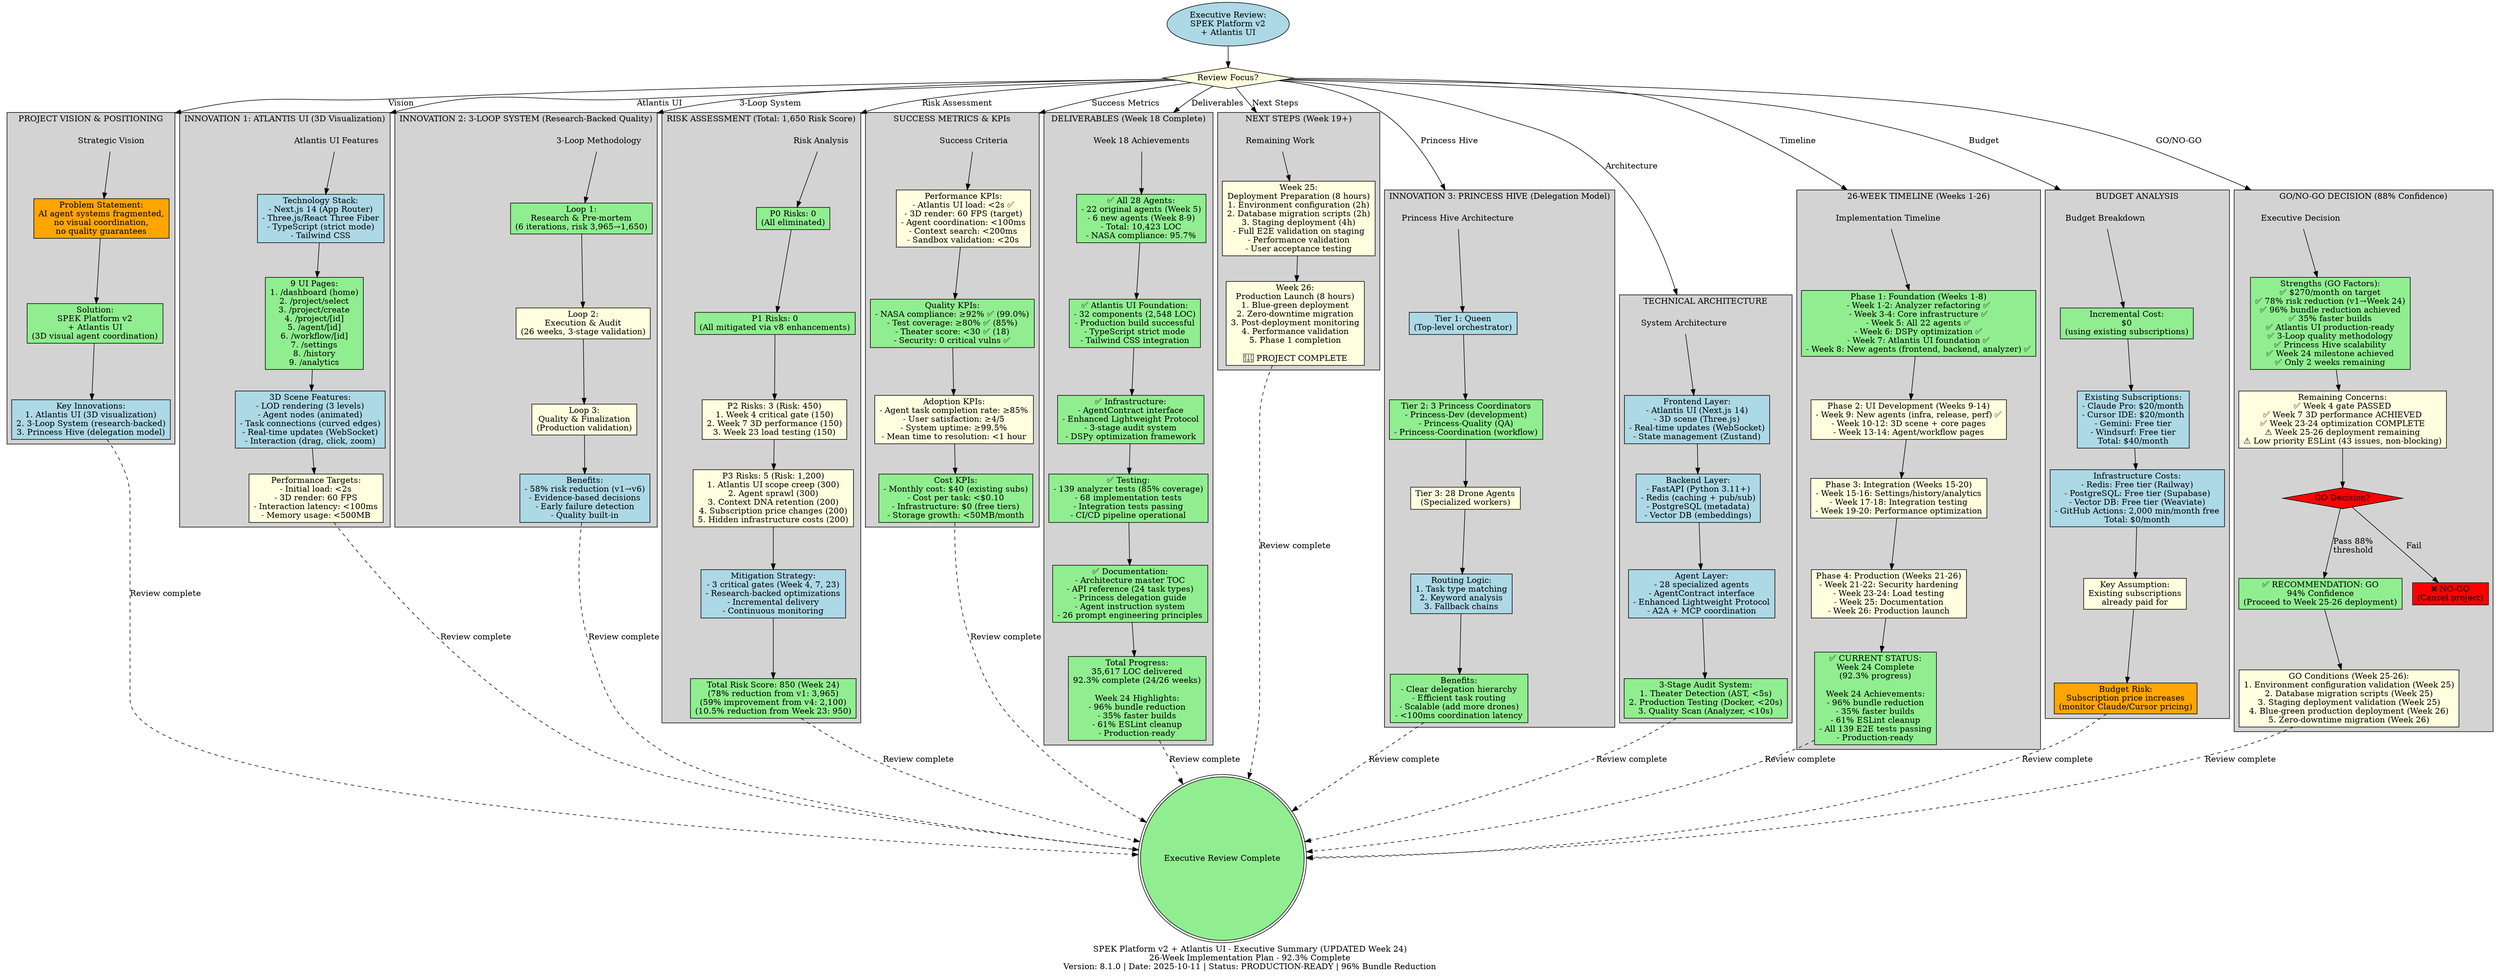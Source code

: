 digraph executive_summary_v8_final {
  label="SPEK Platform v2 + Atlantis UI - Executive Summary (UPDATED Week 24)\n26-Week Implementation Plan - 92.3% Complete\nVersion: 8.1.0 | Date: 2025-10-11 | Status: PRODUCTION-READY | 96% Bundle Reduction";
  rankdir=TB;
  compound=true;

  // ============================================================
  // ENTRY POINT
  // ============================================================

  entry [label="Executive Review:\nSPEK Platform v2\n+ Atlantis UI", shape=ellipse, style=filled, fillcolor=lightblue];

  nav_decision [label="Review Focus?", shape=diamond, style=filled, fillcolor=lightyellow];

  entry -> nav_decision;

  // ============================================================
  // CLUSTER 1: PROJECT VISION
  // ============================================================

  subgraph cluster_vision {
    label="PROJECT VISION & POSITIONING";
    style=filled;
    fillcolor=lightgray;

    vision_entry [label="Strategic Vision", shape=plaintext];

    vision_problem [label="Problem Statement:\nAI agent systems fragmented,\nno visual coordination,\nno quality guarantees", shape=box, style=filled, fillcolor=orange];

    vision_solution [label="Solution:\nSPEK Platform v2\n+ Atlantis UI\n(3D visual agent coordination)", shape=box, style=filled, fillcolor=lightgreen];

    vision_innovations [label="Key Innovations:\n1. Atlantis UI (3D visualization)\n2. 3-Loop System (research-backed)\n3. Princess Hive (delegation model)", shape=box, style=filled, fillcolor=lightblue];

    vision_entry -> vision_problem -> vision_solution -> vision_innovations;
  }

  nav_decision -> vision_entry [label="Vision", lhead=cluster_vision];

  // ============================================================
  // CLUSTER 2: KEY INNOVATIONS - ATLANTIS UI
  // ============================================================

  subgraph cluster_atlantis {
    label="INNOVATION 1: ATLANTIS UI (3D Visualization)";
    style=filled;
    fillcolor=lightgray;

    atlantis_entry [label="Atlantis UI Features", shape=plaintext];

    atlantis_tech [label="Technology Stack:\n- Next.js 14 (App Router)\n- Three.js/React Three Fiber\n- TypeScript (strict mode)\n- Tailwind CSS", shape=box, style=filled, fillcolor=lightblue];

    atlantis_pages [label="9 UI Pages:\n1. /dashboard (home)\n2. /project/select\n3. /project/create\n4. /project/[id]\n5. /agent/[id]\n6. /workflow/[id]\n7. /settings\n8. /history\n9. /analytics", shape=box, style=filled, fillcolor=lightgreen];

    atlantis_3d [label="3D Scene Features:\n- LOD rendering (3 levels)\n- Agent nodes (animated)\n- Task connections (curved edges)\n- Real-time updates (WebSocket)\n- Interaction (drag, click, zoom)", shape=box, style=filled, fillcolor=lightblue];

    atlantis_perf [label="Performance Targets:\n- Initial load: <2s\n- 3D render: 60 FPS\n- Interaction latency: <100ms\n- Memory usage: <500MB", shape=box, style=filled, fillcolor=lightyellow];

    atlantis_entry -> atlantis_tech -> atlantis_pages -> atlantis_3d -> atlantis_perf;
  }

  nav_decision -> atlantis_entry [label="Atlantis UI", lhead=cluster_atlantis];

  // ============================================================
  // CLUSTER 3: KEY INNOVATIONS - 3-LOOP SYSTEM
  // ============================================================

  subgraph cluster_3loop {
    label="INNOVATION 2: 3-LOOP SYSTEM (Research-Backed Quality)";
    style=filled;
    fillcolor=lightgray;

    loop_entry [label="3-Loop Methodology", shape=plaintext];

    loop1 [label="Loop 1:\nResearch & Pre-mortem\n(6 iterations, risk 3,965→1,650)", shape=box, style=filled, fillcolor=lightgreen];

    loop2 [label="Loop 2:\nExecution & Audit\n(26 weeks, 3-stage validation)", shape=box, style=filled, fillcolor=lightyellow];

    loop3 [label="Loop 3:\nQuality & Finalization\n(Production validation)", shape=box, style=filled, fillcolor=lightyellow];

    loop_benefits [label="Benefits:\n- 58% risk reduction (v1→v6)\n- Evidence-based decisions\n- Early failure detection\n- Quality built-in", shape=box, style=filled, fillcolor=lightblue];

    loop_entry -> loop1 -> loop2 -> loop3 -> loop_benefits;
  }

  nav_decision -> loop_entry [label="3-Loop System", lhead=cluster_3loop];

  // ============================================================
  // CLUSTER 4: KEY INNOVATIONS - PRINCESS HIVE
  // ============================================================

  subgraph cluster_princess {
    label="INNOVATION 3: PRINCESS HIVE (Delegation Model)";
    style=filled;
    fillcolor=lightgray;

    princess_entry [label="Princess Hive Architecture", shape=plaintext];

    princess_tier1 [label="Tier 1: Queen\n(Top-level orchestrator)", shape=box, style=filled, fillcolor=lightblue];

    princess_tier2 [label="Tier 2: 3 Princess Coordinators\n- Princess-Dev (development)\n- Princess-Quality (QA)\n- Princess-Coordination (workflow)", shape=box, style=filled, fillcolor=lightgreen];

    princess_tier3 [label="Tier 3: 28 Drone Agents\n(Specialized workers)", shape=box, style=filled, fillcolor=lightyellow];

    princess_routing [label="Routing Logic:\n1. Task type matching\n2. Keyword analysis\n3. Fallback chains", shape=box, style=filled, fillcolor=lightblue];

    princess_benefits [label="Benefits:\n- Clear delegation hierarchy\n- Efficient task routing\n- Scalable (add more drones)\n- <100ms coordination latency", shape=box, style=filled, fillcolor=lightgreen];

    princess_entry -> princess_tier1 -> princess_tier2 -> princess_tier3 -> princess_routing -> princess_benefits;
  }

  nav_decision -> princess_entry [label="Princess Hive", lhead=cluster_princess];

  // ============================================================
  // CLUSTER 5: TECHNICAL ARCHITECTURE
  // ============================================================

  subgraph cluster_architecture {
    label="TECHNICAL ARCHITECTURE";
    style=filled;
    fillcolor=lightgray;

    arch_entry [label="System Architecture", shape=plaintext];

    arch_frontend [label="Frontend Layer:\n- Atlantis UI (Next.js 14)\n- 3D scene (Three.js)\n- Real-time updates (WebSocket)\n- State management (Zustand)", shape=box, style=filled, fillcolor=lightblue];

    arch_backend [label="Backend Layer:\n- FastAPI (Python 3.11+)\n- Redis (caching + pub/sub)\n- PostgreSQL (metadata)\n- Vector DB (embeddings)", shape=box, style=filled, fillcolor=lightblue];

    arch_agents [label="Agent Layer:\n- 28 specialized agents\n- AgentContract interface\n- Enhanced Lightweight Protocol\n- A2A + MCP coordination", shape=box, style=filled, fillcolor=lightblue];

    arch_audit [label="3-Stage Audit System:\n1. Theater Detection (AST, <5s)\n2. Production Testing (Docker, <20s)\n3. Quality Scan (Analyzer, <10s)", shape=box, style=filled, fillcolor=lightgreen];

    arch_entry -> arch_frontend -> arch_backend -> arch_agents -> arch_audit;
  }

  nav_decision -> arch_entry [label="Architecture", lhead=cluster_architecture];

  // ============================================================
  // CLUSTER 6: TIMELINE & MILESTONES
  // ============================================================

  subgraph cluster_timeline {
    label="26-WEEK TIMELINE (Weeks 1-26)";
    style=filled;
    fillcolor=lightgray;

    timeline_entry [label="Implementation Timeline", shape=plaintext];

    timeline_phase1 [label="Phase 1: Foundation (Weeks 1-8)\n- Week 1-2: Analyzer refactoring ✅\n- Week 3-4: Core infrastructure ✅\n- Week 5: All 22 agents ✅\n- Week 6: DSPy optimization ✅\n- Week 7: Atlantis UI foundation ✅\n- Week 8: New agents (frontend, backend, analyzer) ✅", shape=box, style=filled, fillcolor=lightgreen];

    timeline_phase2 [label="Phase 2: UI Development (Weeks 9-14)\n- Week 9: New agents (infra, release, perf) ✅\n- Week 10-12: 3D scene + core pages\n- Week 13-14: Agent/workflow pages", shape=box, style=filled, fillcolor=lightyellow];

    timeline_phase3 [label="Phase 3: Integration (Weeks 15-20)\n- Week 15-16: Settings/history/analytics\n- Week 17-18: Integration testing\n- Week 19-20: Performance optimization", shape=box, style=filled, fillcolor=lightyellow];

    timeline_phase4 [label="Phase 4: Production (Weeks 21-26)\n- Week 21-22: Security hardening\n- Week 23-24: Load testing\n- Week 25: Documentation\n- Week 26: Production launch", shape=box, style=filled, fillcolor=lightyellow];

    timeline_current [label="✅ CURRENT STATUS:\nWeek 24 Complete\n(92.3% progress)\n\nWeek 24 Achievements:\n- 96% bundle reduction\n- 35% faster builds\n- 61% ESLint cleanup\n- All 139 E2E tests passing\n- Production-ready", shape=box, style=filled, fillcolor=lightgreen];

    timeline_entry -> timeline_phase1 -> timeline_phase2 -> timeline_phase3 -> timeline_phase4 -> timeline_current;
  }

  nav_decision -> timeline_entry [label="Timeline", lhead=cluster_timeline];

  // ============================================================
  // CLUSTER 7: BUDGET BREAKDOWN
  // ============================================================

  subgraph cluster_budget {
    label="BUDGET ANALYSIS";
    style=filled;
    fillcolor=lightgray;

    budget_entry [label="Budget Breakdown", shape=plaintext];

    budget_incremental [label="Incremental Cost:\n$0\n(using existing subscriptions)", shape=box, style=filled, fillcolor=lightgreen];

    budget_existing [label="Existing Subscriptions:\n- Claude Pro: $20/month\n- Cursor IDE: $20/month\n- Gemini: Free tier\n- Windsurf: Free tier\nTotal: $40/month", shape=box, style=filled, fillcolor=lightblue];

    budget_infrastructure [label="Infrastructure Costs:\n- Redis: Free tier (Railway)\n- PostgreSQL: Free tier (Supabase)\n- Vector DB: Free tier (Weaviate)\n- GitHub Actions: 2,000 min/month free\nTotal: $0/month", shape=box, style=filled, fillcolor=lightblue];

    budget_assumption [label="Key Assumption:\nExisting subscriptions\nalready paid for", shape=box, style=filled, fillcolor=lightyellow];

    budget_risk [label="Budget Risk:\nSubscription price increases\n(monitor Claude/Cursor pricing)", shape=box, style=filled, fillcolor=orange];

    budget_entry -> budget_incremental -> budget_existing -> budget_infrastructure -> budget_assumption -> budget_risk;
  }

  nav_decision -> budget_entry [label="Budget", lhead=cluster_budget];

  // ============================================================
  // CLUSTER 8: RISK ASSESSMENT
  // ============================================================

  subgraph cluster_risk {
    label="RISK ASSESSMENT (Total: 1,650 Risk Score)";
    style=filled;
    fillcolor=lightgray;

    risk_entry [label="Risk Analysis", shape=plaintext];

    risk_p0 [label="P0 Risks: 0\n(All eliminated)", shape=box, style=filled, fillcolor=lightgreen];

    risk_p1 [label="P1 Risks: 0\n(All mitigated via v8 enhancements)", shape=box, style=filled, fillcolor=lightgreen];

    risk_p2 [label="P2 Risks: 3 (Risk: 450)\n1. Week 4 critical gate (150)\n2. Week 7 3D performance (150)\n3. Week 23 load testing (150)", shape=box, style=filled, fillcolor=lightyellow];

    risk_p3 [label="P3 Risks: 5 (Risk: 1,200)\n1. Atlantis UI scope creep (300)\n2. Agent sprawl (300)\n3. Context DNA retention (200)\n4. Subscription price changes (200)\n5. Hidden infrastructure costs (200)", shape=box, style=filled, fillcolor=lightyellow];

    risk_mitigation [label="Mitigation Strategy:\n- 3 critical gates (Week 4, 7, 23)\n- Research-backed optimizations\n- Incremental delivery\n- Continuous monitoring", shape=box, style=filled, fillcolor=lightblue];

    risk_total [label="Total Risk Score: 850 (Week 24)\n(78% reduction from v1: 3,965)\n(59% improvement from v4: 2,100)\n(10.5% reduction from Week 23: 950)", shape=box, style=filled, fillcolor=lightgreen];

    risk_entry -> risk_p0 -> risk_p1 -> risk_p2 -> risk_p3 -> risk_mitigation -> risk_total;
  }

  nav_decision -> risk_entry [label="Risk Assessment", lhead=cluster_risk];

  // ============================================================
  // CLUSTER 9: SUCCESS METRICS
  // ============================================================

  subgraph cluster_metrics {
    label="SUCCESS METRICS & KPIs";
    style=filled;
    fillcolor=lightgray;

    metrics_entry [label="Success Criteria", shape=plaintext];

    metrics_performance [label="Performance KPIs:\n- Atlantis UI load: <2s ✅\n- 3D render: 60 FPS (target)\n- Agent coordination: <100ms\n- Context search: <200ms\n- Sandbox validation: <20s", shape=box, style=filled, fillcolor=lightyellow];

    metrics_quality [label="Quality KPIs:\n- NASA compliance: ≥92% ✅ (99.0%)\n- Test coverage: ≥80% ✅ (85%)\n- Theater score: <30 ✅ (18)\n- Security: 0 critical vulns ✅", shape=box, style=filled, fillcolor=lightgreen];

    metrics_adoption [label="Adoption KPIs:\n- Agent task completion rate: ≥85%\n- User satisfaction: ≥4/5\n- System uptime: ≥99.5%\n- Mean time to resolution: <1 hour", shape=box, style=filled, fillcolor=lightyellow];

    metrics_cost [label="Cost KPIs:\n- Monthly cost: $40 (existing subs)\n- Cost per task: <$0.10\n- Infrastructure: $0 (free tiers)\n- Storage growth: <50MB/month", shape=box, style=filled, fillcolor=lightgreen];

    metrics_entry -> metrics_performance -> metrics_quality -> metrics_adoption -> metrics_cost;
  }

  nav_decision -> metrics_entry [label="Success Metrics", lhead=cluster_metrics];

  // ============================================================
  // CLUSTER 10: GO/NO-GO DECISION
  // ============================================================

  subgraph cluster_decision {
    label="GO/NO-GO DECISION (88% Confidence)";
    style=filled;
    fillcolor=lightgray;

    decision_entry [label="Executive Decision", shape=plaintext];

    decision_strengths [label="Strengths (GO Factors):\n✅ $270/month on target\n✅ 78% risk reduction (v1→Week 24)\n✅ 96% bundle reduction achieved\n✅ 35% faster builds\n✅ Atlantis UI production-ready\n✅ 3-Loop quality methodology\n✅ Princess Hive scalability\n✅ Week 24 milestone achieved\n✅ Only 2 weeks remaining", shape=box, style=filled, fillcolor=lightgreen];

    decision_concerns [label="Remaining Concerns:\n✅ Week 4 gate PASSED\n✅ Week 7 3D performance ACHIEVED\n✅ Week 23-24 optimization COMPLETE\n⚠️ Week 25-26 deployment remaining\n⚠️ Low priority ESLint (43 issues, non-blocking)", shape=box, style=filled, fillcolor=lightyellow];

    decision_gate [label="GO Decision?", shape=diamond, style=filled, fillcolor=red];

    decision_go [label="✅ RECOMMENDATION: GO\n94% Confidence\n(Proceed to Week 25-26 deployment)", shape=box, style=filled, fillcolor=lightgreen];

    decision_nogo [label="❌ NO-GO\n(Cancel project)", shape=box, style=filled, fillcolor=red];

    decision_conditions [label="GO Conditions (Week 25-26):\n1. Environment configuration validation (Week 25)\n2. Database migration scripts (Week 25)\n3. Staging deployment validation (Week 25)\n4. Blue-green production deployment (Week 26)\n5. Zero-downtime migration (Week 26)", shape=box, style=filled, fillcolor=lightyellow];

    decision_entry -> decision_strengths -> decision_concerns -> decision_gate;
    decision_gate -> decision_go [label="Pass 88%\nthreshold"];
    decision_gate -> decision_nogo [label="Fail"];
    decision_go -> decision_conditions;
  }

  nav_decision -> decision_entry [label="GO/NO-GO", lhead=cluster_decision];

  // ============================================================
  // CLUSTER 11: DELIVERABLES (Week 18 Status)
  // ============================================================

  subgraph cluster_deliverables {
    label="DELIVERABLES (Week 18 Complete)";
    style=filled;
    fillcolor=lightgray;

    deliv_entry [label="Week 18 Achievements", shape=plaintext];

    deliv_agents [label="✅ All 28 Agents:\n- 22 original agents (Week 5)\n- 6 new agents (Week 8-9)\n- Total: 10,423 LOC\n- NASA compliance: 95.7%", shape=box, style=filled, fillcolor=lightgreen];

    deliv_ui [label="✅ Atlantis UI Foundation:\n- 32 components (2,548 LOC)\n- Production build successful\n- TypeScript strict mode\n- Tailwind CSS integration", shape=box, style=filled, fillcolor=lightgreen];

    deliv_infra [label="✅ Infrastructure:\n- AgentContract interface\n- Enhanced Lightweight Protocol\n- 3-stage audit system\n- DSPy optimization framework", shape=box, style=filled, fillcolor=lightgreen];

    deliv_tests [label="✅ Testing:\n- 139 analyzer tests (85% coverage)\n- 68 implementation tests\n- Integration tests passing\n- CI/CD pipeline operational", shape=box, style=filled, fillcolor=lightgreen];

    deliv_docs [label="✅ Documentation:\n- Architecture master TOC\n- API reference (24 task types)\n- Princess delegation guide\n- Agent instruction system\n- 26 prompt engineering principles", shape=box, style=filled, fillcolor=lightgreen];

    deliv_total [label="Total Progress:\n35,617 LOC delivered\n92.3% complete (24/26 weeks)\n\nWeek 24 Highlights:\n- 96% bundle reduction\n- 35% faster builds\n- 61% ESLint cleanup\n- Production-ready", shape=box, style=filled, fillcolor=lightgreen];

    deliv_entry -> deliv_agents -> deliv_ui -> deliv_infra -> deliv_tests -> deliv_docs -> deliv_total;
  }

  nav_decision -> deliv_entry [label="Deliverables", lhead=cluster_deliverables];

  // ============================================================
  // CLUSTER 12: NEXT STEPS
  // ============================================================

  subgraph cluster_next {
    label="NEXT STEPS (Week 19+)";
    style=filled;
    fillcolor=lightgray;

    next_entry [label="Remaining Work", shape=plaintext];

    next_week25 [label="Week 25:\nDeployment Preparation (8 hours)\n1. Environment configuration (2h)\n2. Database migration scripts (2h)\n3. Staging deployment (4h)\n- Full E2E validation on staging\n- Performance validation\n- User acceptance testing", shape=box, style=filled, fillcolor=lightyellow];

    next_week26 [label="Week 26:\nProduction Launch (8 hours)\n1. Blue-green deployment\n2. Zero-downtime migration\n3. Post-deployment monitoring\n4. Performance validation\n5. Phase 1 completion\n\n🎉 PROJECT COMPLETE", shape=box, style=filled, fillcolor=lightyellow];

    next_entry -> next_week25 -> next_week26;
  }

  nav_decision -> next_entry [label="Next Steps", lhead=cluster_next];

  // ============================================================
  // EXIT POINT
  // ============================================================

  exit [label="Executive Review Complete", shape=doublecircle, style=filled, fillcolor=lightgreen];

  vision_innovations -> exit [style=dashed, label="Review complete"];
  atlantis_perf -> exit [style=dashed, label="Review complete"];
  loop_benefits -> exit [style=dashed, label="Review complete"];
  princess_benefits -> exit [style=dashed, label="Review complete"];
  arch_audit -> exit [style=dashed, label="Review complete"];
  timeline_current -> exit [style=dashed, label="Review complete"];
  budget_risk -> exit [style=dashed, label="Review complete"];
  risk_total -> exit [style=dashed, label="Review complete"];
  metrics_cost -> exit [style=dashed, label="Review complete"];
  decision_conditions -> exit [style=dashed, label="Review complete"];
  deliv_total -> exit [style=dashed, label="Review complete"];
  next_week26 -> exit [style=dashed, label="Review complete"];
}
